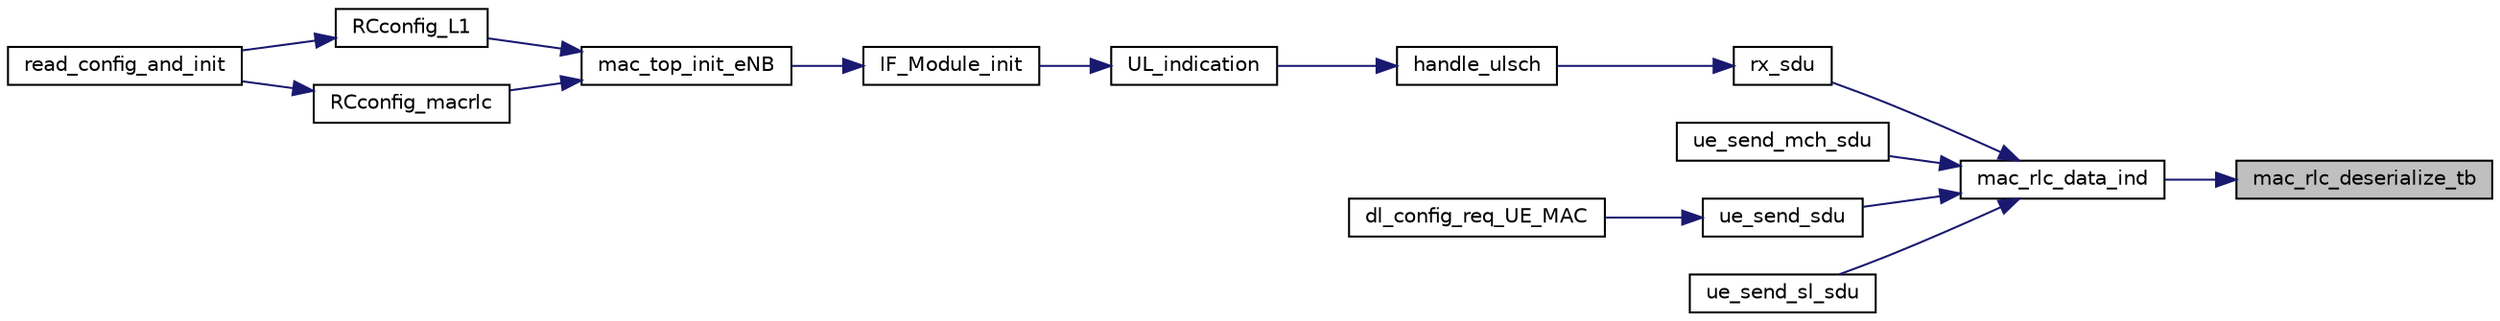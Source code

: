 digraph "mac_rlc_deserialize_tb"
{
 // LATEX_PDF_SIZE
  edge [fontname="Helvetica",fontsize="10",labelfontname="Helvetica",labelfontsize="10"];
  node [fontname="Helvetica",fontsize="10",shape=record];
  rankdir="RL";
  Node1 [label="mac_rlc_deserialize_tb",height=0.2,width=0.4,color="black", fillcolor="grey75", style="filled", fontcolor="black",tooltip="Serialize a list of transport blocks coming from RLC in order to be processed by MAC."];
  Node1 -> Node2 [dir="back",color="midnightblue",fontsize="10",style="solid",fontname="Helvetica"];
  Node2 [label="mac_rlc_data_ind",height=0.2,width=0.4,color="black", fillcolor="white", style="filled",URL="$group__em.html#ga063e617810daf9edd632c8df0f569f25",tooltip=" "];
  Node2 -> Node3 [dir="back",color="midnightblue",fontsize="10",style="solid",fontname="Helvetica"];
  Node3 [label="rx_sdu",height=0.2,width=0.4,color="black", fillcolor="white", style="filled",URL="$group____mac.html#gafa4fade9588c7ec028d474b53b37c11e",tooltip=" "];
  Node3 -> Node4 [dir="back",color="midnightblue",fontsize="10",style="solid",fontname="Helvetica"];
  Node4 [label="handle_ulsch",height=0.2,width=0.4,color="black", fillcolor="white", style="filled",URL="$IF__Module_8c.html#afb0615963db57d6fffb3d2d35befba28",tooltip=" "];
  Node4 -> Node5 [dir="back",color="midnightblue",fontsize="10",style="solid",fontname="Helvetica"];
  Node5 [label="UL_indication",height=0.2,width=0.4,color="black", fillcolor="white", style="filled",URL="$IF__Module_8h.html#a0e2ef22a02b2c6683ab06f6d53f92e4d",tooltip=" "];
  Node5 -> Node6 [dir="back",color="midnightblue",fontsize="10",style="solid",fontname="Helvetica"];
  Node6 [label="IF_Module_init",height=0.2,width=0.4,color="black", fillcolor="white", style="filled",URL="$IF__Module_8h.html#a889f718a2d163ae240f8aa0732d35a81",tooltip=" "];
  Node6 -> Node7 [dir="back",color="midnightblue",fontsize="10",style="solid",fontname="Helvetica"];
  Node7 [label="mac_top_init_eNB",height=0.2,width=0.4,color="black", fillcolor="white", style="filled",URL="$group____mac.html#ga7b366a80fdb7f92ef5b4418560f2c330",tooltip=" "];
  Node7 -> Node8 [dir="back",color="midnightblue",fontsize="10",style="solid",fontname="Helvetica"];
  Node8 [label="RCconfig_L1",height=0.2,width=0.4,color="black", fillcolor="white", style="filled",URL="$group____enb__app.html#gaf0a0b784f891b689029fdac80981bb48",tooltip=" "];
  Node8 -> Node9 [dir="back",color="midnightblue",fontsize="10",style="solid",fontname="Helvetica"];
  Node9 [label="read_config_and_init",height=0.2,width=0.4,color="black", fillcolor="white", style="filled",URL="$group____enb__app.html#gafd8182cd803334f6a7df61898dc81389",tooltip=" "];
  Node7 -> Node10 [dir="back",color="midnightblue",fontsize="10",style="solid",fontname="Helvetica"];
  Node10 [label="RCconfig_macrlc",height=0.2,width=0.4,color="black", fillcolor="white", style="filled",URL="$group____enb__app.html#gad938d81629b25898f7beb6f9c854846b",tooltip=" "];
  Node10 -> Node9 [dir="back",color="midnightblue",fontsize="10",style="solid",fontname="Helvetica"];
  Node2 -> Node11 [dir="back",color="midnightblue",fontsize="10",style="solid",fontname="Helvetica"];
  Node11 [label="ue_send_mch_sdu",height=0.2,width=0.4,color="black", fillcolor="white", style="filled",URL="$group____mac.html#ga1a523251e23101d551f32120b59821d6",tooltip=" "];
  Node2 -> Node12 [dir="back",color="midnightblue",fontsize="10",style="solid",fontname="Helvetica"];
  Node12 [label="ue_send_sdu",height=0.2,width=0.4,color="black", fillcolor="white", style="filled",URL="$group____mac.html#ga0e048d86d492024a8081694c4db1b205",tooltip=" "];
  Node12 -> Node13 [dir="back",color="midnightblue",fontsize="10",style="solid",fontname="Helvetica"];
  Node13 [label="dl_config_req_UE_MAC",height=0.2,width=0.4,color="black", fillcolor="white", style="filled",URL="$phy__stub__UE_8h.html#a72d909a6a600ac50080469c6b113d330",tooltip=" "];
  Node2 -> Node14 [dir="back",color="midnightblue",fontsize="10",style="solid",fontname="Helvetica"];
  Node14 [label="ue_send_sl_sdu",height=0.2,width=0.4,color="black", fillcolor="white", style="filled",URL="$group____mac.html#ga772d4b4e4d68df2cb7b07293bc786673",tooltip=" "];
}
